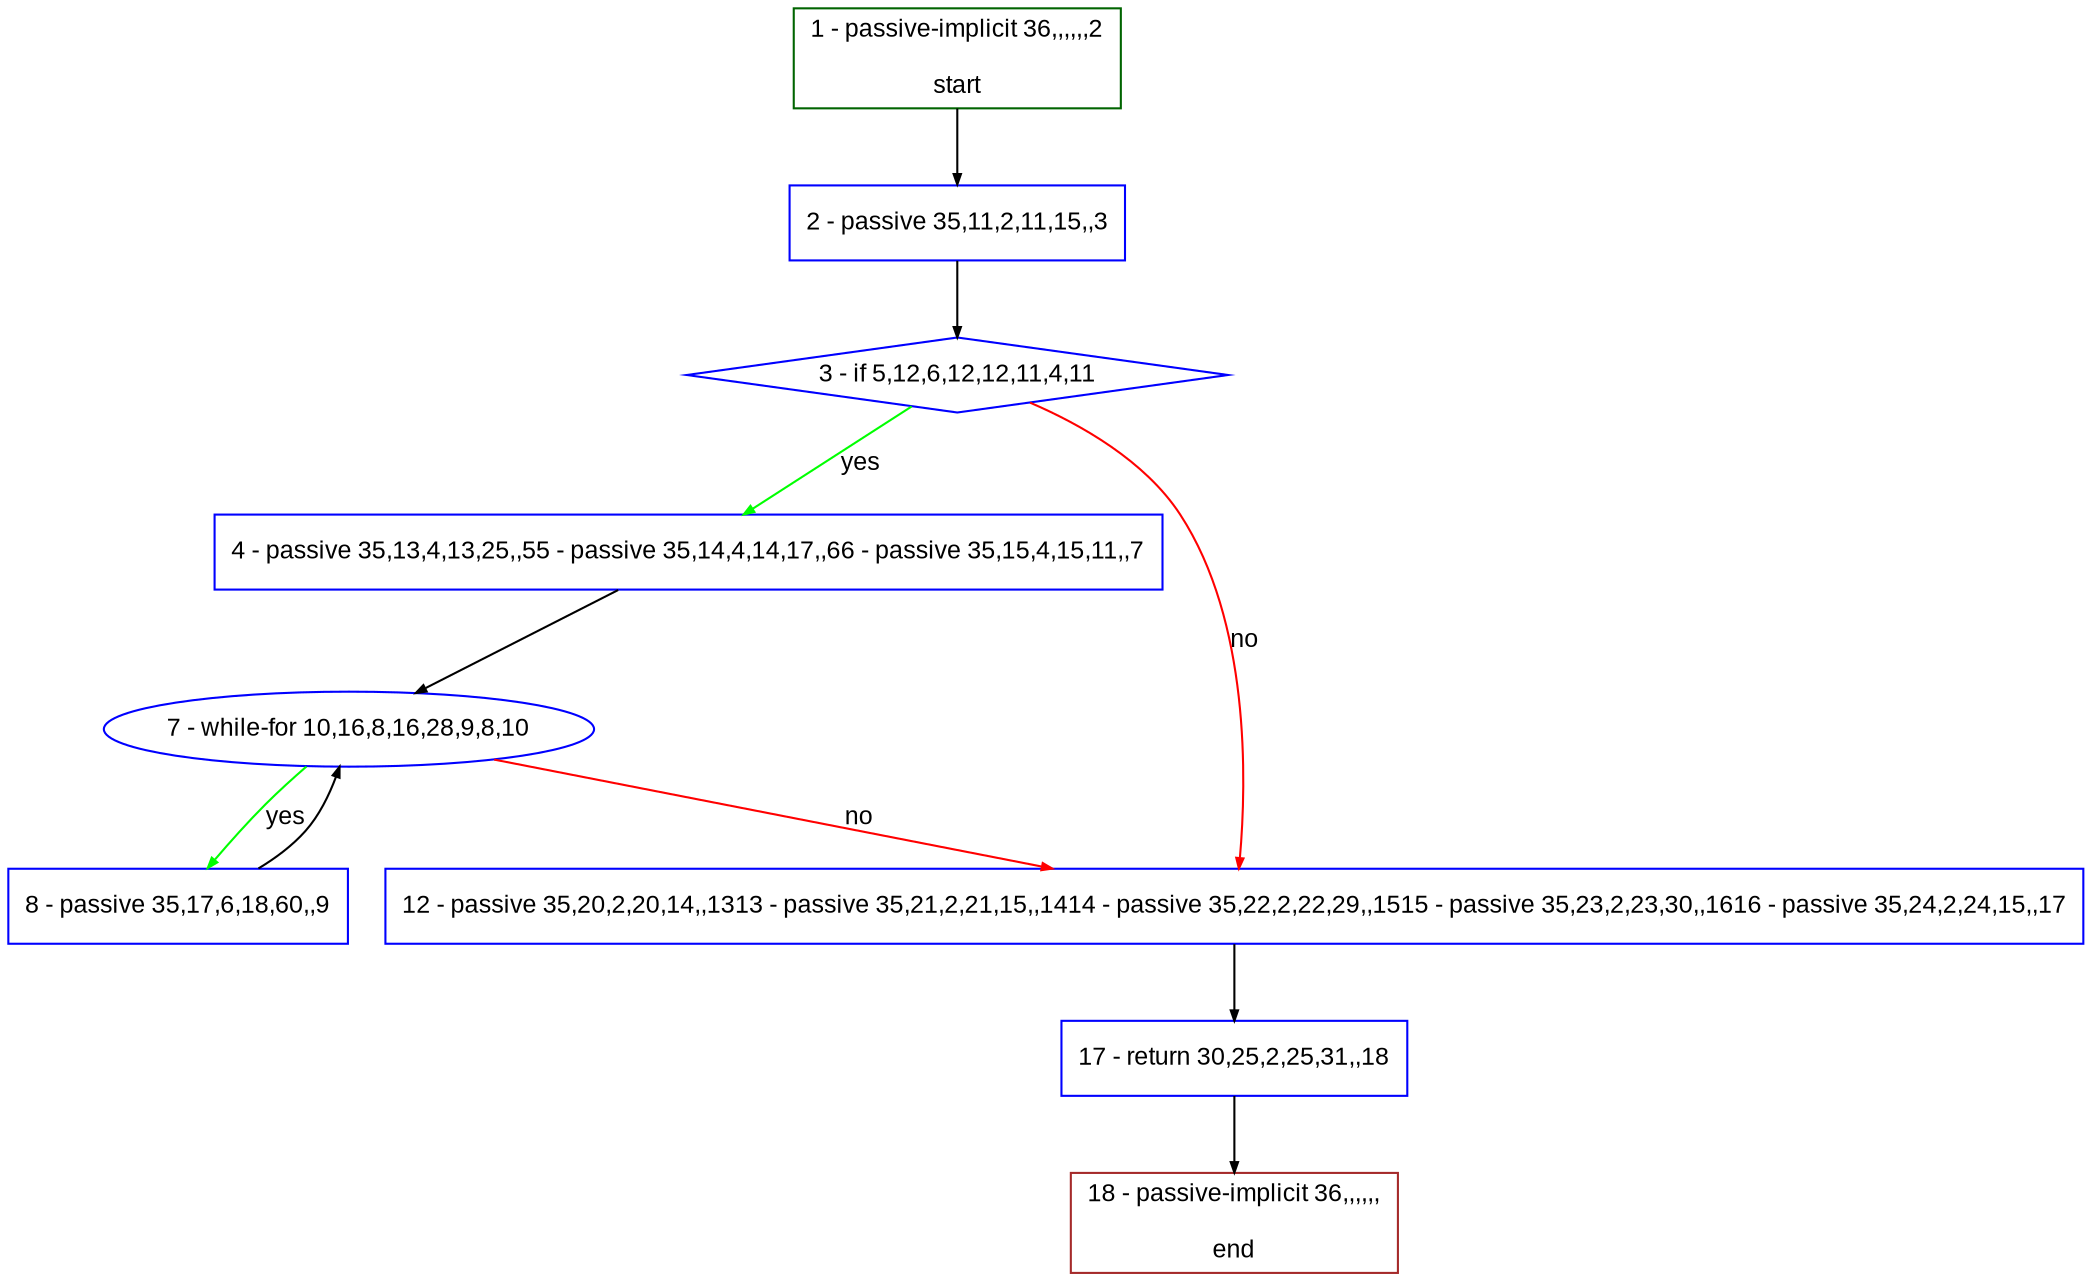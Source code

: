 digraph "" {
  graph [bgcolor="white", fillcolor="#FFFFCC", pack="true", packmode="clust", fontname="Arial", label="", fontsize="12", compound="true", style="rounded,filled"];
  node [node_initialized="no", fillcolor="white", fontname="Arial", label="", color="grey", fontsize="12", fixedsize="false", compound="true", shape="rectangle", style="filled"];
  edge [arrowtail="none", lhead="", fontcolor="black", fontname="Arial", label="", color="black", fontsize="12", arrowhead="normal", arrowsize="0.5", compound="true", ltail="", dir="forward"];
  __N1 [fillcolor="#ffffff", label="2 - passive 35,11,2,11,15,,3", color="#0000ff", shape="box", style="filled"];
  __N2 [fillcolor="#ffffff", label="1 - passive-implicit 36,,,,,,2\n\nstart", color="#006400", shape="box", style="filled"];
  __N3 [fillcolor="#ffffff", label="3 - if 5,12,6,12,12,11,4,11", color="#0000ff", shape="diamond", style="filled"];
  __N4 [fillcolor="#ffffff", label="4 - passive 35,13,4,13,25,,55 - passive 35,14,4,14,17,,66 - passive 35,15,4,15,11,,7", color="#0000ff", shape="box", style="filled"];
  __N5 [fillcolor="#ffffff", label="12 - passive 35,20,2,20,14,,1313 - passive 35,21,2,21,15,,1414 - passive 35,22,2,22,29,,1515 - passive 35,23,2,23,30,,1616 - passive 35,24,2,24,15,,17", color="#0000ff", shape="box", style="filled"];
  __N6 [fillcolor="#ffffff", label="7 - while-for 10,16,8,16,28,9,8,10", color="#0000ff", shape="oval", style="filled"];
  __N7 [fillcolor="#ffffff", label="8 - passive 35,17,6,18,60,,9", color="#0000ff", shape="box", style="filled"];
  __N8 [fillcolor="#ffffff", label="17 - return 30,25,2,25,31,,18", color="#0000ff", shape="box", style="filled"];
  __N9 [fillcolor="#ffffff", label="18 - passive-implicit 36,,,,,,\n\nend", color="#a52a2a", shape="box", style="filled"];
  __N2 -> __N1 [arrowtail="none", color="#000000", label="", arrowhead="normal", dir="forward"];
  __N1 -> __N3 [arrowtail="none", color="#000000", label="", arrowhead="normal", dir="forward"];
  __N3 -> __N4 [arrowtail="none", color="#00ff00", label="yes", arrowhead="normal", dir="forward"];
  __N3 -> __N5 [arrowtail="none", color="#ff0000", label="no", arrowhead="normal", dir="forward"];
  __N4 -> __N6 [arrowtail="none", color="#000000", label="", arrowhead="normal", dir="forward"];
  __N6 -> __N7 [arrowtail="none", color="#00ff00", label="yes", arrowhead="normal", dir="forward"];
  __N7 -> __N6 [arrowtail="none", color="#000000", label="", arrowhead="normal", dir="forward"];
  __N6 -> __N5 [arrowtail="none", color="#ff0000", label="no", arrowhead="normal", dir="forward"];
  __N5 -> __N8 [arrowtail="none", color="#000000", label="", arrowhead="normal", dir="forward"];
  __N8 -> __N9 [arrowtail="none", color="#000000", label="", arrowhead="normal", dir="forward"];
}
